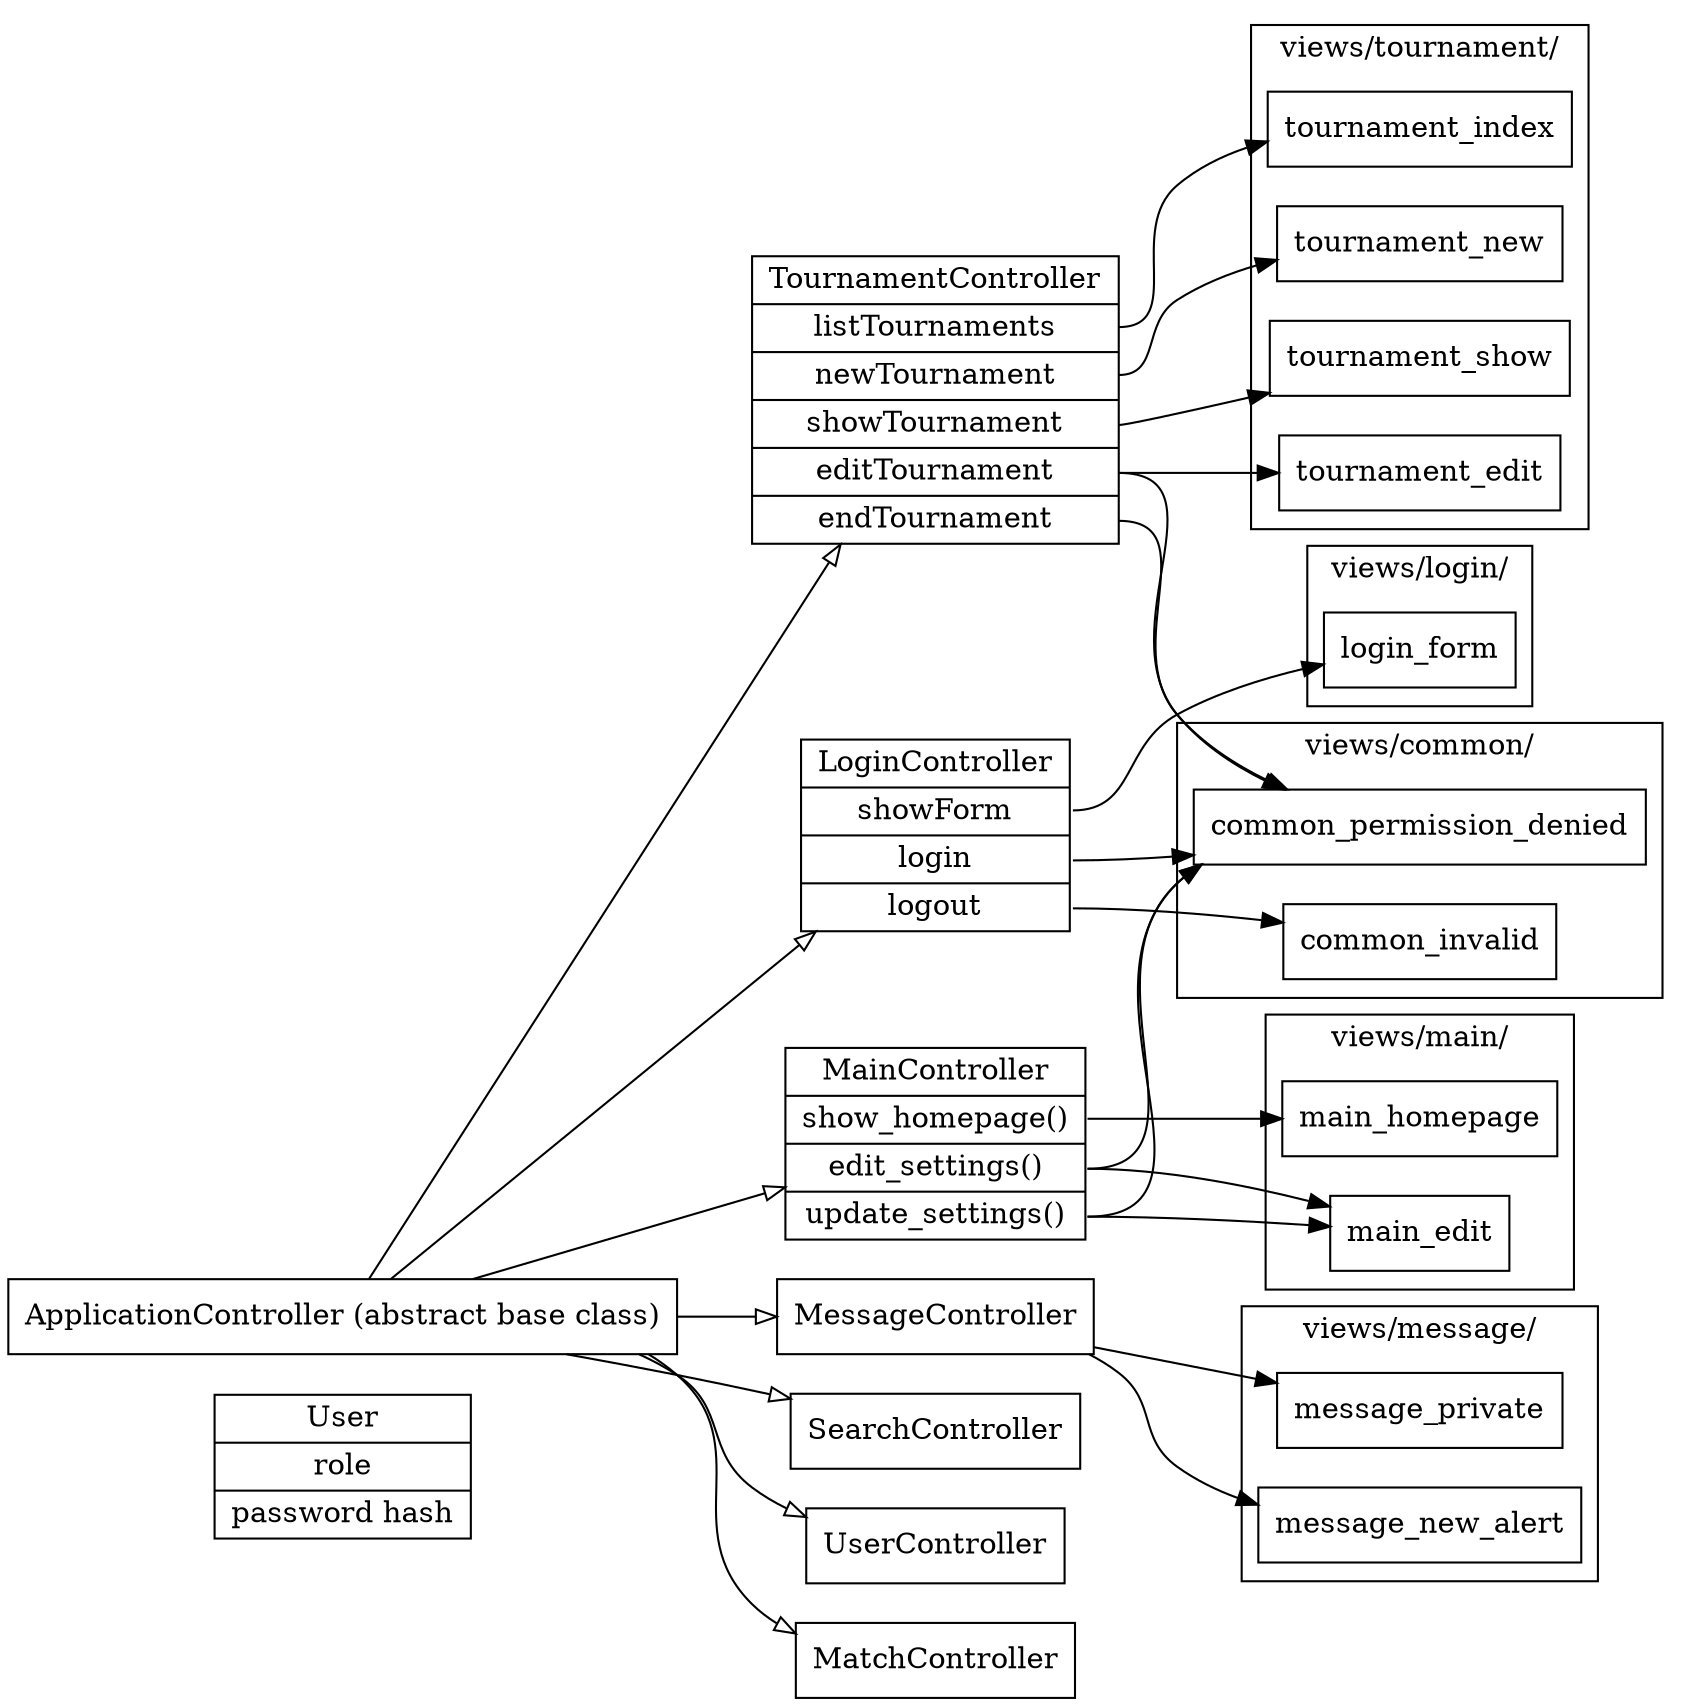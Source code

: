digraph systemModel {
	rankdir="LR";
	node[shape="record"];

	#subgraph clusterModels {
	#	label="Models"
		User[label="<name> User | <attr_role> role | <attr_pw> password hash"];
	#}
	
	BaseController[label="ApplicationController (abstract base class)"];
	#subgraph clusterControllers {
	#	label="Controllers";
		MainController[label="<name> MainController | <index> show_homepage() | <edit> edit_settings() | <update> update_settings()"];
		TournamentController[label="<name> TournamentController | <index> listTournaments | <new> newTournament | <show> showTournament | <edit> editTournament | <delete> endTournament"];
		MessageController;
		LoginController[label="<name> LoginController | <index> showForm | <login> login | <logout> logout"];
		SearchController;
		UserController;
		MatchController;
	#}
	#subgraph clusterViews {
	#	label="views/";
		subgraph clusterCommonViews {
			label="views/common/";
			common_permission_denied;
			common_invalid;
		}
		subgraph clusterMainViews {
			label="views/main/";
			main_homepage;
			main_edit;
		}
		subgraph clusterLoginViews {
			label="views/login/";
			login_form
		}
		subgraph clusterTournamentViews {
			label="views/tournament/";
			tournament_index;
			tournament_new;
			tournament_show;
			tournament_edit;
		}
		subgraph clusterMessageViews {
			label="views/message/";
			message_private;
			message_new_alert;
		}
	#}

	BaseController -> MainController[arrowhead="onormal"];
	MainController:index -> main_homepage;
	MainController:edit -> main_edit;
	MainController:edit -> common_permission_denied;
	MainController:update -> main_edit;
	MainController:update -> common_permission_denied;

	BaseController -> TournamentController[arrowhead="onormal"];
	TournamentController:index -> tournament_index;
	TournamentController:new -> tournament_new;
	TournamentController:show -> tournament_show;
	TournamentController:edit -> tournament_edit;
	TournamentController:edit -> common_permission_denied;
	TournamentController:delete -> common_permission_denied;

	BaseController -> MessageController[arrowhead="onormal"];
	MessageController -> message_private;
	MessageController -> message_new_alert;


	BaseController -> LoginController[arrowhead="onormal"];
	LoginController:index -> login_form;
	LoginController:login -> common_permission_denied;
	LoginController:logout -> common_invalid;

	BaseController -> SearchController[arrowhead="onormal"];
	
	BaseController -> UserController[arrowhead="onormal"];
	
	BaseController -> MatchController[arrowhead="onormal"];

}

